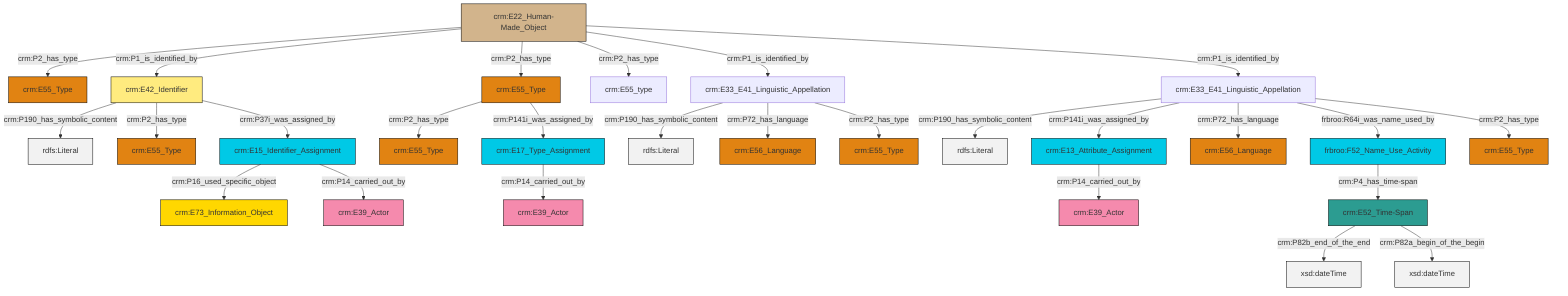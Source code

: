 graph TD
classDef Literal fill:#f2f2f2,stroke:#000000;
classDef CRM_Entity fill:#FFFFFF,stroke:#000000;
classDef Temporal_Entity fill:#00C9E6, stroke:#000000;
classDef Type fill:#E18312, stroke:#000000;
classDef Time-Span fill:#2C9C91, stroke:#000000;
classDef Appellation fill:#FFEB7F, stroke:#000000;
classDef Place fill:#008836, stroke:#000000;
classDef Persistent_Item fill:#B266B2, stroke:#000000;
classDef Conceptual_Object fill:#FFD700, stroke:#000000;
classDef Physical_Thing fill:#D2B48C, stroke:#000000;
classDef Actor fill:#f58aad, stroke:#000000;
classDef PC_Classes fill:#4ce600, stroke:#000000;
classDef Multi fill:#cccccc,stroke:#000000;

2["crm:E22_Human-Made_Object"]:::Physical_Thing -->|crm:P2_has_type| 3["crm:E55_Type"]:::Type
10["crm:E33_E41_Linguistic_Appellation"]:::Default -->|crm:P190_has_symbolic_content| 11[rdfs:Literal]:::Literal
4["crm:E42_Identifier"]:::Appellation -->|crm:P190_has_symbolic_content| 12[rdfs:Literal]:::Literal
13["crm:E33_E41_Linguistic_Appellation"]:::Default -->|crm:P190_has_symbolic_content| 14[rdfs:Literal]:::Literal
15["crm:E52_Time-Span"]:::Time-Span -->|crm:P82b_end_of_the_end| 16[xsd:dateTime]:::Literal
2["crm:E22_Human-Made_Object"]:::Physical_Thing -->|crm:P1_is_identified_by| 4["crm:E42_Identifier"]:::Appellation
10["crm:E33_E41_Linguistic_Appellation"]:::Default -->|crm:P141i_was_assigned_by| 21["crm:E13_Attribute_Assignment"]:::Temporal_Entity
8["crm:E55_Type"]:::Type -->|crm:P2_has_type| 19["crm:E55_Type"]:::Type
22["crm:E15_Identifier_Assignment"]:::Temporal_Entity -->|crm:P16_used_specific_object| 23["crm:E73_Information_Object"]:::Conceptual_Object
10["crm:E33_E41_Linguistic_Appellation"]:::Default -->|crm:P72_has_language| 24["crm:E56_Language"]:::Type
13["crm:E33_E41_Linguistic_Appellation"]:::Default -->|crm:P72_has_language| 28["crm:E56_Language"]:::Type
4["crm:E42_Identifier"]:::Appellation -->|crm:P2_has_type| 32["crm:E55_Type"]:::Type
22["crm:E15_Identifier_Assignment"]:::Temporal_Entity -->|crm:P14_carried_out_by| 35["crm:E39_Actor"]:::Actor
8["crm:E55_Type"]:::Type -->|crm:P141i_was_assigned_by| 33["crm:E17_Type_Assignment"]:::Temporal_Entity
10["crm:E33_E41_Linguistic_Appellation"]:::Default -->|frbroo:R64i_was_name_used_by| 0["frbroo:F52_Name_Use_Activity"]:::Temporal_Entity
2["crm:E22_Human-Made_Object"]:::Physical_Thing -->|crm:P2_has_type| 8["crm:E55_Type"]:::Type
2["crm:E22_Human-Made_Object"]:::Physical_Thing -->|crm:P2_has_type| 29["crm:E55_type"]:::Default
0["frbroo:F52_Name_Use_Activity"]:::Temporal_Entity -->|crm:P4_has_time-span| 15["crm:E52_Time-Span"]:::Time-Span
33["crm:E17_Type_Assignment"]:::Temporal_Entity -->|crm:P14_carried_out_by| 39["crm:E39_Actor"]:::Actor
2["crm:E22_Human-Made_Object"]:::Physical_Thing -->|crm:P1_is_identified_by| 13["crm:E33_E41_Linguistic_Appellation"]:::Default
2["crm:E22_Human-Made_Object"]:::Physical_Thing -->|crm:P1_is_identified_by| 10["crm:E33_E41_Linguistic_Appellation"]:::Default
10["crm:E33_E41_Linguistic_Appellation"]:::Default -->|crm:P2_has_type| 17["crm:E55_Type"]:::Type
21["crm:E13_Attribute_Assignment"]:::Temporal_Entity -->|crm:P14_carried_out_by| 6["crm:E39_Actor"]:::Actor
4["crm:E42_Identifier"]:::Appellation -->|crm:P37i_was_assigned_by| 22["crm:E15_Identifier_Assignment"]:::Temporal_Entity
15["crm:E52_Time-Span"]:::Time-Span -->|crm:P82a_begin_of_the_begin| 47[xsd:dateTime]:::Literal
13["crm:E33_E41_Linguistic_Appellation"]:::Default -->|crm:P2_has_type| 41["crm:E55_Type"]:::Type